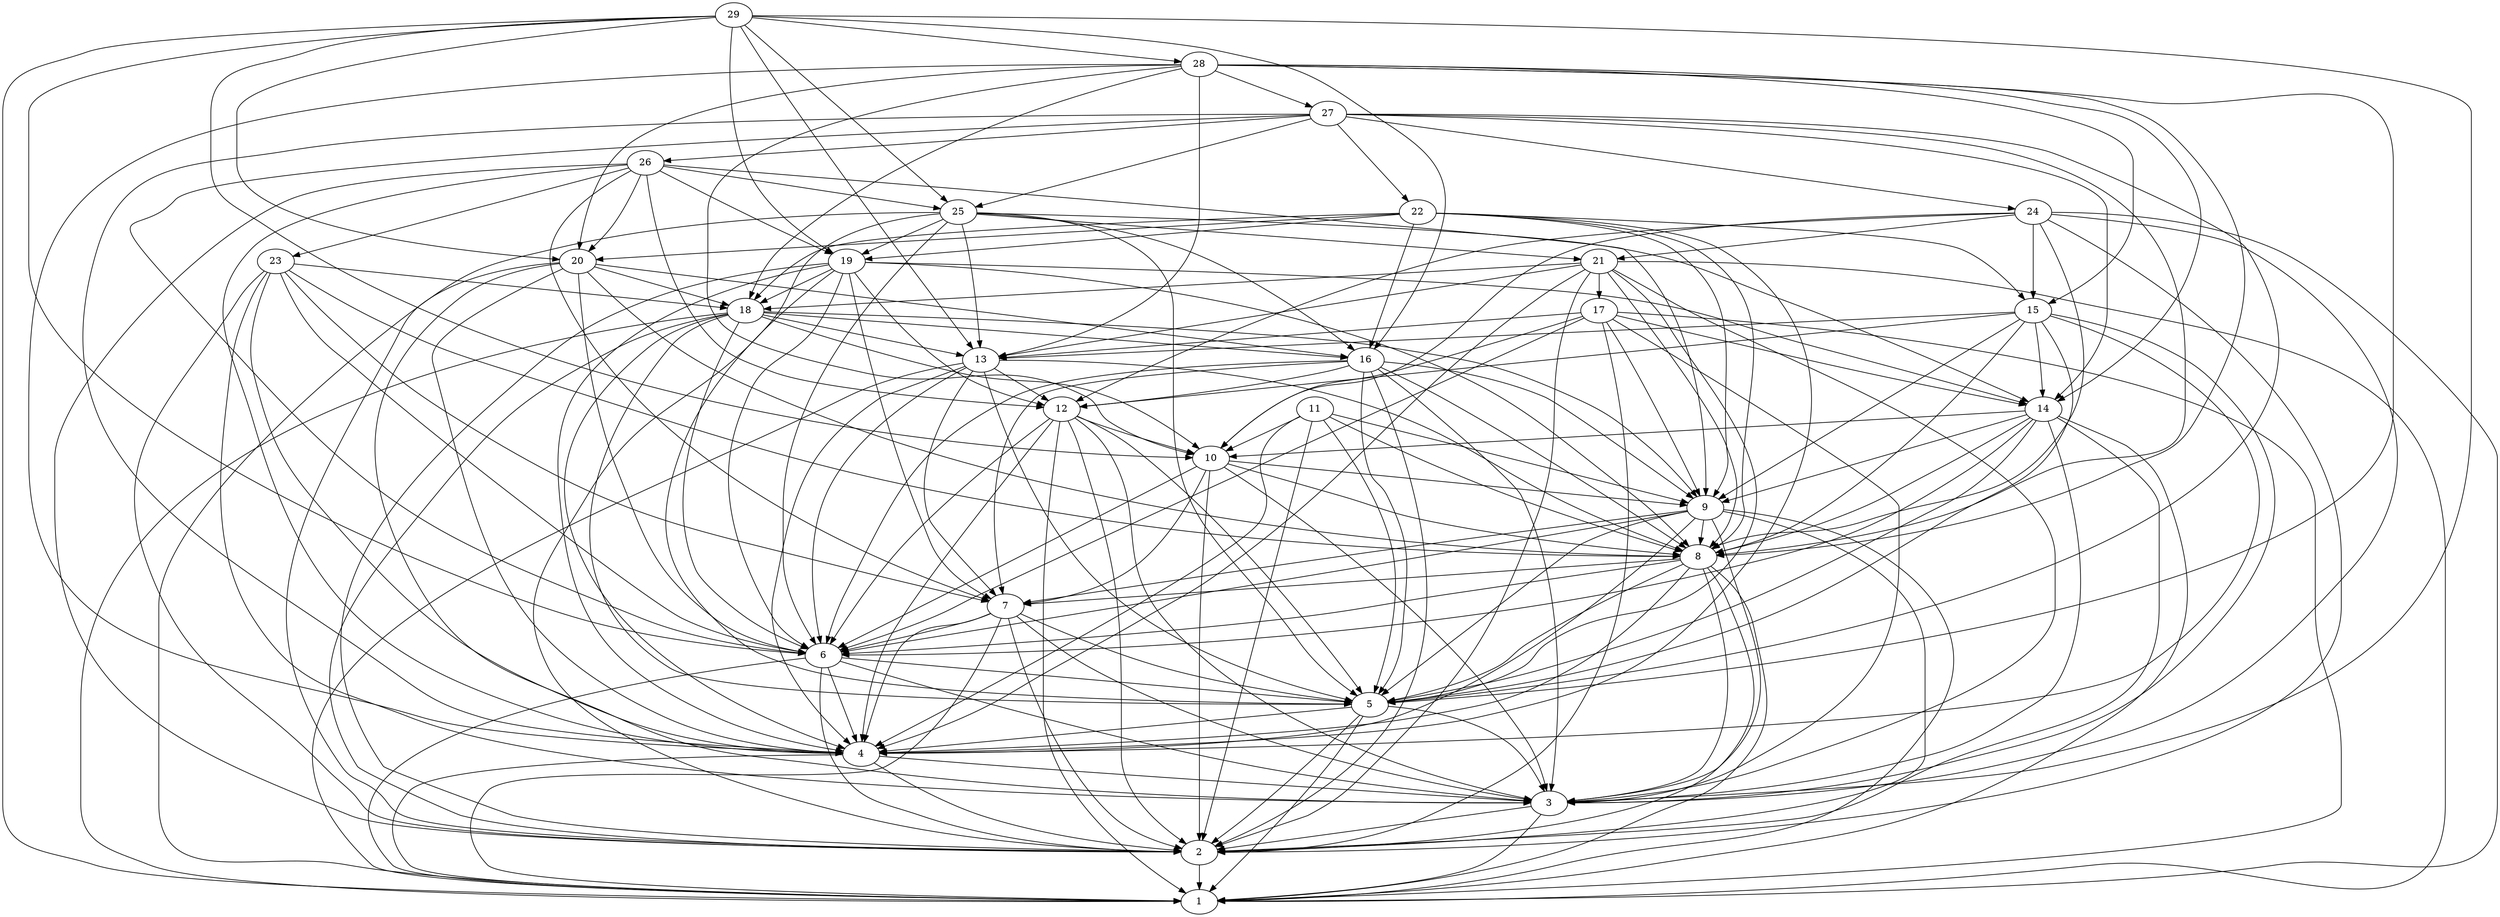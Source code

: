 digraph G {
	2 -> 1;
	3 -> 1;
	3 -> 2;
	4 -> 1;
	4 -> 2;
	4 -> 3;
	5 -> 1;
	5 -> 2;
	5 -> 3;
	5 -> 4;
	6 -> 1;
	6 -> 2;
	6 -> 3;
	6 -> 4;
	6 -> 5;
	7 -> 1;
	7 -> 2;
	7 -> 3;
	7 -> 4;
	7 -> 5;
	7 -> 6;
	8 -> 1;
	8 -> 2;
	8 -> 3;
	8 -> 4;
	8 -> 5;
	8 -> 6;
	8 -> 7;
	9 -> 1;
	9 -> 2;
	9 -> 3;
	9 -> 4;
	9 -> 5;
	9 -> 6;
	9 -> 7;
	9 -> 8;
	10 -> 9;
	10 -> 6;
	10 -> 8;
	10 -> 3;
	10 -> 7;
	10 -> 2;
	11 -> 2;
	11 -> 9;
	11 -> 8;
	11 -> 5;
	11 -> 10;
	11 -> 4;
	12 -> 2;
	12 -> 5;
	12 -> 4;
	12 -> 10;
	12 -> 3;
	12 -> 6;
	12 -> 1;
	13 -> 5;
	13 -> 4;
	13 -> 6;
	13 -> 8;
	13 -> 7;
	13 -> 1;
	13 -> 12;
	14 -> 10;
	14 -> 1;
	14 -> 6;
	14 -> 5;
	14 -> 3;
	14 -> 9;
	14 -> 2;
	14 -> 8;
	15 -> 14;
	15 -> 8;
	15 -> 9;
	15 -> 12;
	15 -> 13;
	15 -> 3;
	15 -> 5;
	15 -> 4;
	16 -> 9;
	16 -> 2;
	16 -> 8;
	16 -> 3;
	16 -> 7;
	16 -> 6;
	16 -> 12;
	16 -> 5;
	17 -> 3;
	17 -> 2;
	17 -> 14;
	17 -> 10;
	17 -> 13;
	17 -> 9;
	17 -> 1;
	17 -> 6;
	18 -> 2;
	18 -> 10;
	18 -> 13;
	18 -> 9;
	18 -> 6;
	18 -> 16;
	18 -> 1;
	18 -> 4;
	18 -> 5;
	19 -> 7;
	19 -> 14;
	19 -> 6;
	19 -> 4;
	19 -> 2;
	19 -> 18;
	19 -> 12;
	19 -> 8;
	19 -> 5;
	20 -> 8;
	20 -> 3;
	20 -> 6;
	20 -> 18;
	20 -> 2;
	20 -> 16;
	20 -> 4;
	21 -> 4;
	21 -> 2;
	21 -> 1;
	21 -> 3;
	21 -> 5;
	21 -> 8;
	21 -> 13;
	21 -> 18;
	21 -> 17;
	22 -> 15;
	22 -> 20;
	22 -> 8;
	22 -> 9;
	22 -> 4;
	22 -> 16;
	22 -> 19;
	22 -> 18;
	23 -> 3;
	23 -> 18;
	23 -> 2;
	23 -> 8;
	23 -> 4;
	23 -> 6;
	23 -> 7;
	24 -> 1;
	24 -> 15;
	24 -> 2;
	24 -> 3;
	24 -> 12;
	24 -> 8;
	24 -> 10;
	24 -> 21;
	25 -> 16;
	25 -> 14;
	25 -> 5;
	25 -> 1;
	25 -> 19;
	25 -> 21;
	25 -> 6;
	25 -> 2;
	25 -> 13;
	26 -> 2;
	26 -> 9;
	26 -> 20;
	26 -> 12;
	26 -> 7;
	26 -> 19;
	26 -> 25;
	26 -> 4;
	26 -> 23;
	27 -> 25;
	27 -> 4;
	27 -> 22;
	27 -> 5;
	27 -> 24;
	27 -> 26;
	27 -> 14;
	27 -> 8;
	27 -> 6;
	28 -> 13;
	28 -> 27;
	28 -> 8;
	28 -> 15;
	28 -> 18;
	28 -> 14;
	28 -> 10;
	28 -> 4;
	28 -> 20;
	28 -> 5;
	29 -> 13;
	29 -> 16;
	29 -> 28;
	29 -> 3;
	29 -> 25;
	29 -> 19;
	29 -> 6;
	29 -> 1;
	29 -> 10;
	29 -> 20;
}